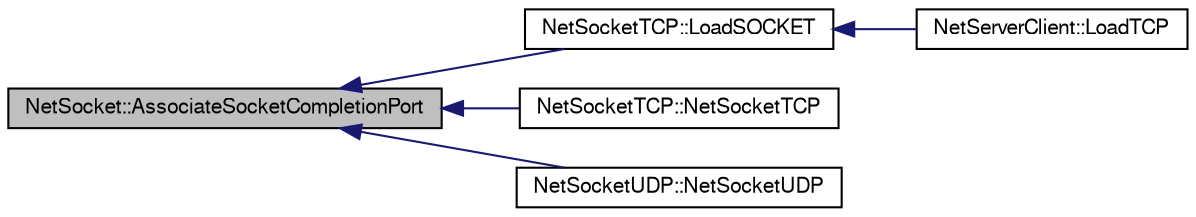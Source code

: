 digraph G
{
  edge [fontname="FreeSans",fontsize="10",labelfontname="FreeSans",labelfontsize="10"];
  node [fontname="FreeSans",fontsize="10",shape=record];
  rankdir=LR;
  Node1 [label="NetSocket::AssociateSocketCompletionPort",height=0.2,width=0.4,color="black", fillcolor="grey75", style="filled" fontcolor="black"];
  Node1 -> Node2 [dir=back,color="midnightblue",fontsize="10",style="solid",fontname="FreeSans"];
  Node2 [label="NetSocketTCP::LoadSOCKET",height=0.2,width=0.4,color="black", fillcolor="white", style="filled",URL="$class_net_socket_t_c_p.html#a2c2fc5b7ff9f35930f566b6913b67aef"];
  Node2 -> Node3 [dir=back,color="midnightblue",fontsize="10",style="solid",fontname="FreeSans"];
  Node3 [label="NetServerClient::LoadTCP",height=0.2,width=0.4,color="black", fillcolor="white", style="filled",URL="$class_net_server_client.html#a5aaa25f40f4855a58754e916b6938618"];
  Node1 -> Node4 [dir=back,color="midnightblue",fontsize="10",style="solid",fontname="FreeSans"];
  Node4 [label="NetSocketTCP::NetSocketTCP",height=0.2,width=0.4,color="black", fillcolor="white", style="filled",URL="$class_net_socket_t_c_p.html#a341a9a1dbc86d18ee4857ae9b8715e32"];
  Node1 -> Node5 [dir=back,color="midnightblue",fontsize="10",style="solid",fontname="FreeSans"];
  Node5 [label="NetSocketUDP::NetSocketUDP",height=0.2,width=0.4,color="black", fillcolor="white", style="filled",URL="$class_net_socket_u_d_p.html#ad94115c5314825062cb96777540cc9d8"];
}
